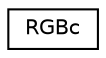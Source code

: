 digraph "Graphical Class Hierarchy"
{
  edge [fontname="Helvetica",fontsize="10",labelfontname="Helvetica",labelfontsize="10"];
  node [fontname="Helvetica",fontsize="10",shape=record];
  rankdir="LR";
  Node1 [label="RGBc",height=0.2,width=0.4,color="black", fillcolor="white", style="filled",URL="$class_r_g_bc.html"];
}
